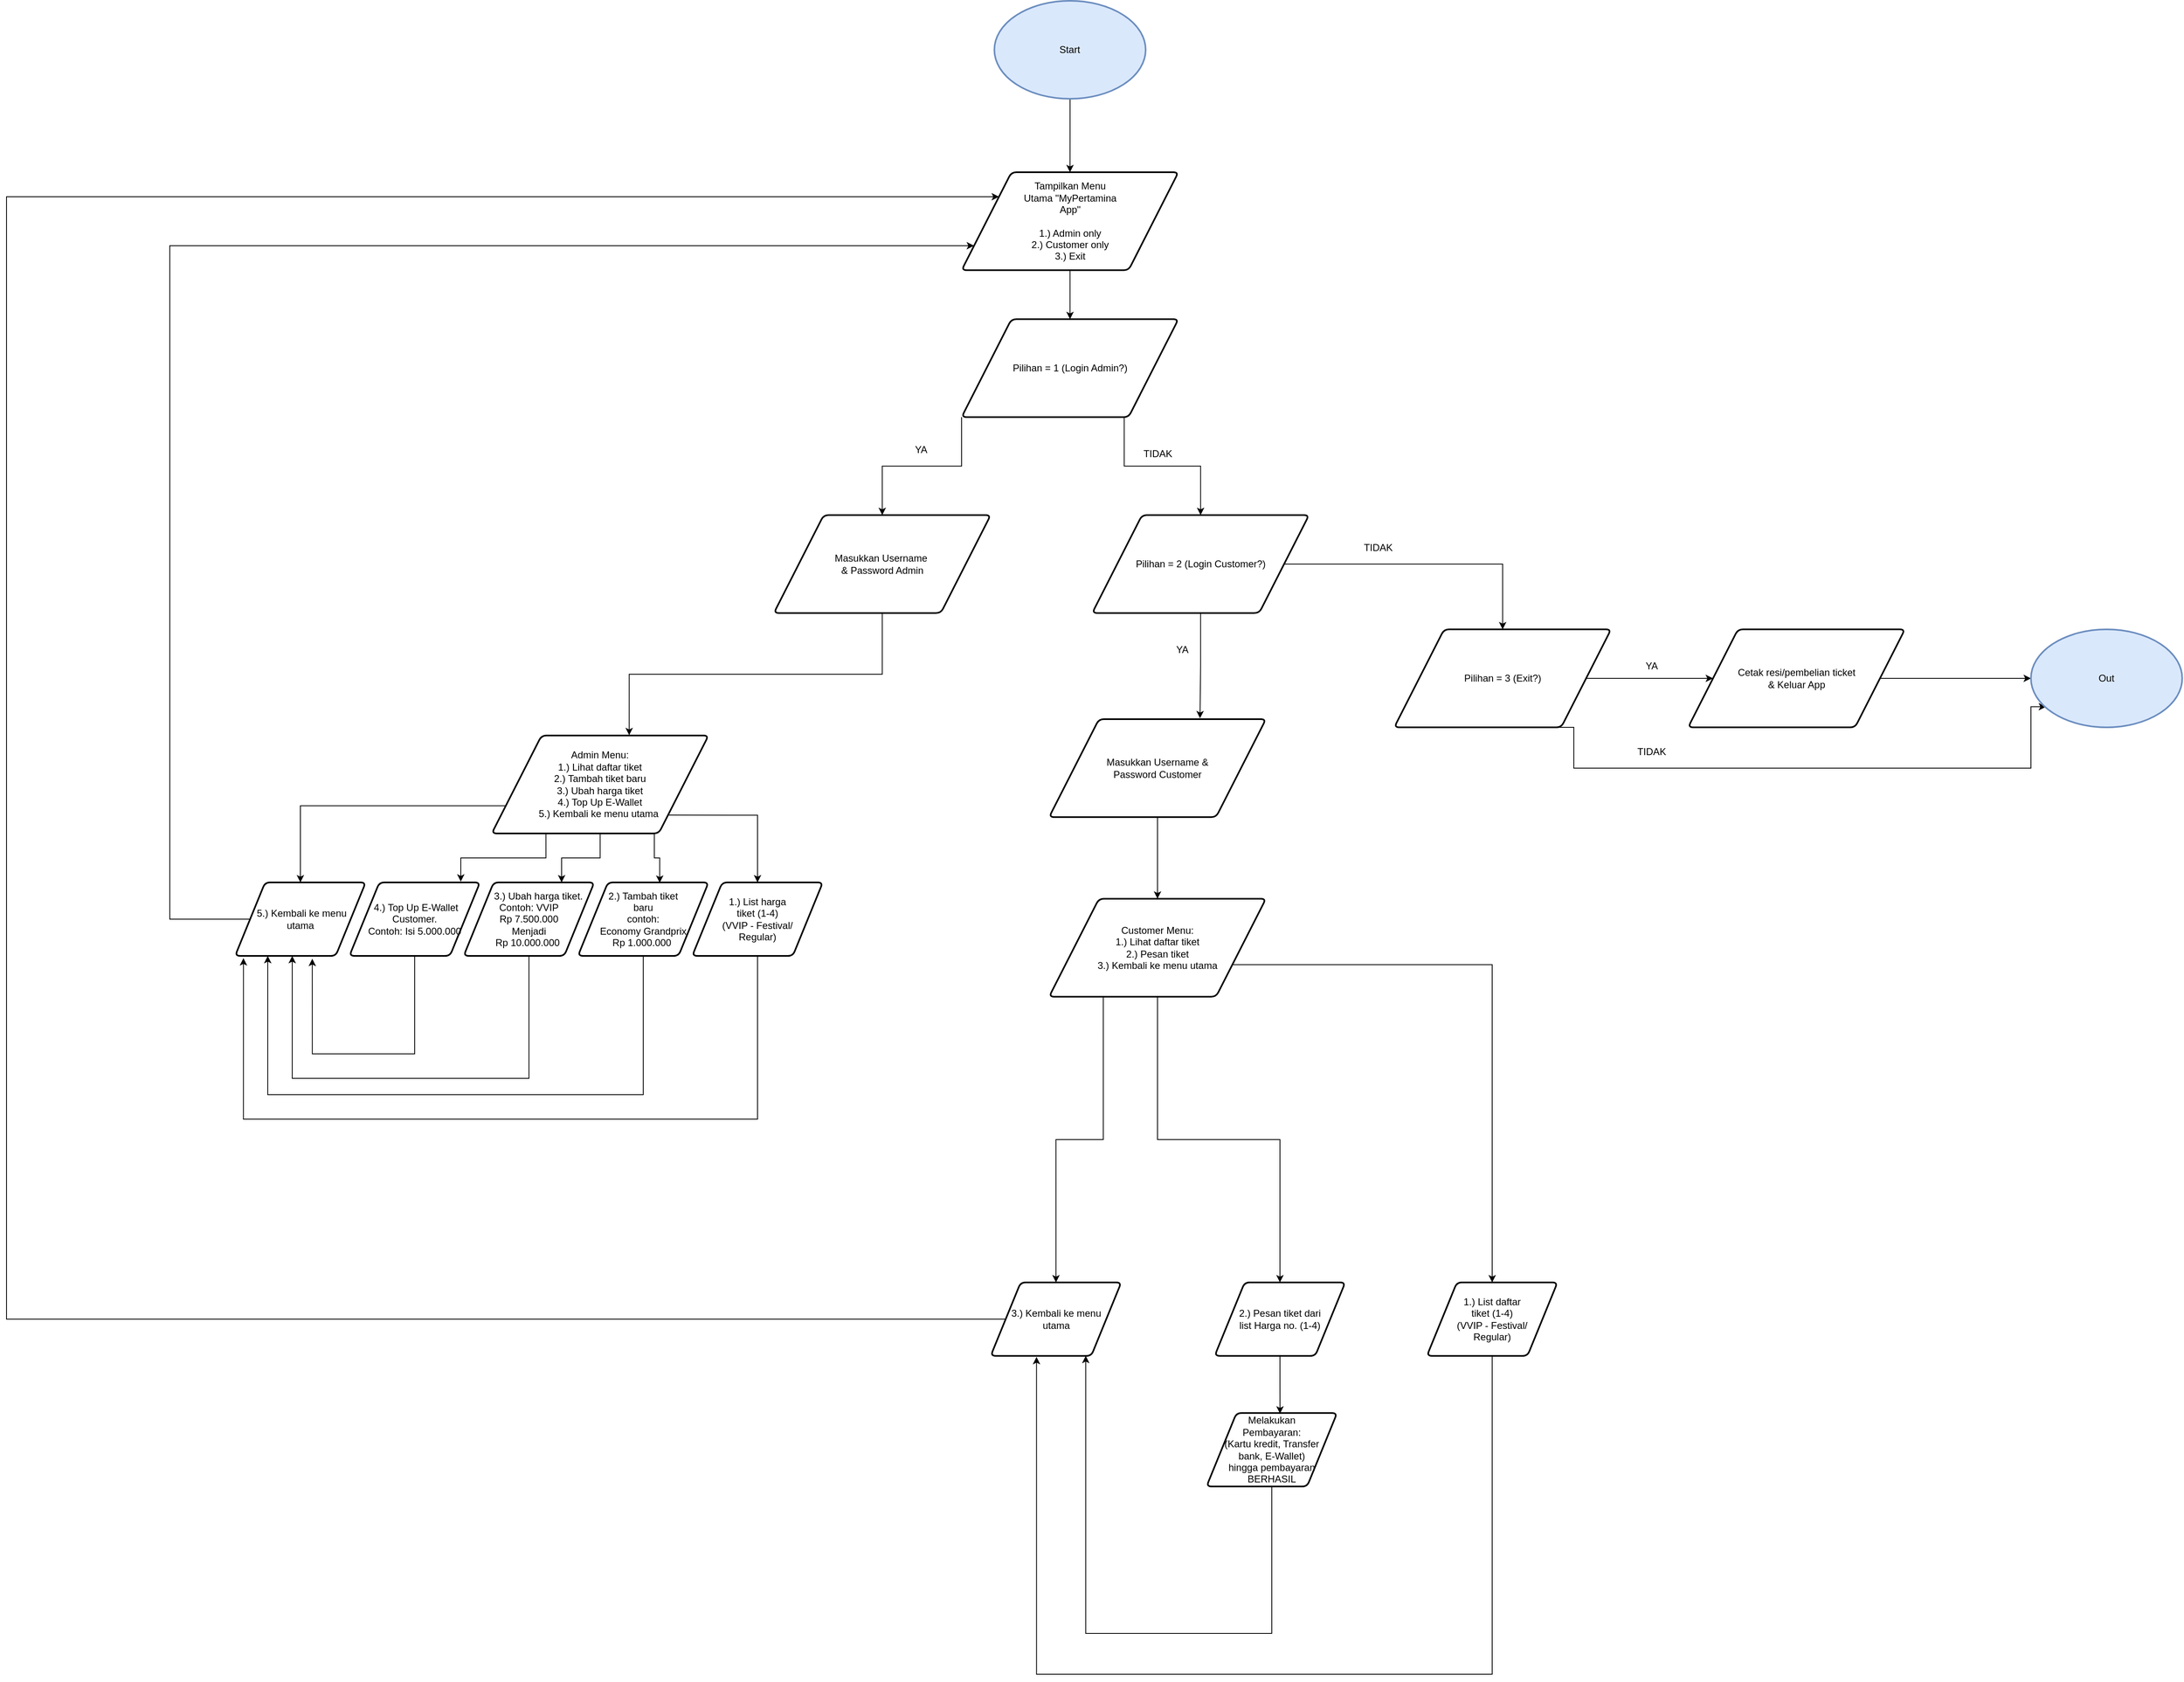 <mxfile version="20.8.16" type="device"><diagram name="Page-1" id="kOrlYjlPVnlYwQjJGmLH"><mxGraphModel dx="5900" dy="3584" grid="1" gridSize="10" guides="1" tooltips="1" connect="0" arrows="1" fold="1" page="1" pageScale="1" pageWidth="850" pageHeight="1100" math="0" shadow="0"><root><mxCell id="0"/><mxCell id="1" parent="0"/><mxCell id="5jdoe6HB3cyYLx1hneLK-4" value="" style="edgeStyle=orthogonalEdgeStyle;rounded=0;orthogonalLoop=1;jettySize=auto;html=1;" parent="1" source="amdFAWoMcjynPx5bsa2v-1" target="5jdoe6HB3cyYLx1hneLK-3" edge="1"><mxGeometry relative="1" as="geometry"/></mxCell><mxCell id="amdFAWoMcjynPx5bsa2v-1" value="Start" style="strokeWidth=2;html=1;shape=mxgraph.flowchart.start_1;whiteSpace=wrap;fillColor=#dae8fc;strokeColor=#6c8ebf;" parent="1" vertex="1"><mxGeometry x="250.15" y="-90" width="185.31" height="120" as="geometry"/></mxCell><mxCell id="dflv_bRkuYlxOVRsaLtj-6" style="edgeStyle=orthogonalEdgeStyle;rounded=0;orthogonalLoop=1;jettySize=auto;html=1;exitX=0.5;exitY=1;exitDx=0;exitDy=0;" edge="1" parent="1" source="5jdoe6HB3cyYLx1hneLK-3" target="dflv_bRkuYlxOVRsaLtj-4"><mxGeometry relative="1" as="geometry"/></mxCell><mxCell id="5jdoe6HB3cyYLx1hneLK-3" value="Tampilkan Menu&lt;br&gt;Utama &quot;MyPertamina&lt;br&gt;App&quot;&lt;br&gt;&lt;br&gt;1.) Admin only&lt;br&gt;2.) Customer only&lt;br&gt;3.) Exit" style="shape=parallelogram;html=1;strokeWidth=2;perimeter=parallelogramPerimeter;whiteSpace=wrap;rounded=1;arcSize=12;size=0.23;" parent="1" vertex="1"><mxGeometry x="210" y="120" width="265.62" height="120" as="geometry"/></mxCell><mxCell id="dflv_bRkuYlxOVRsaLtj-10" style="edgeStyle=orthogonalEdgeStyle;rounded=0;orthogonalLoop=1;jettySize=auto;html=1;exitX=0;exitY=1;exitDx=0;exitDy=0;" edge="1" parent="1" source="dflv_bRkuYlxOVRsaLtj-4" target="dflv_bRkuYlxOVRsaLtj-8"><mxGeometry relative="1" as="geometry"/></mxCell><mxCell id="dflv_bRkuYlxOVRsaLtj-11" style="edgeStyle=orthogonalEdgeStyle;rounded=0;orthogonalLoop=1;jettySize=auto;html=1;exitX=0.75;exitY=1;exitDx=0;exitDy=0;" edge="1" parent="1" source="dflv_bRkuYlxOVRsaLtj-4" target="dflv_bRkuYlxOVRsaLtj-9"><mxGeometry relative="1" as="geometry"/></mxCell><mxCell id="dflv_bRkuYlxOVRsaLtj-4" value="Pilihan = 1 (Login Admin?)" style="shape=parallelogram;html=1;strokeWidth=2;perimeter=parallelogramPerimeter;whiteSpace=wrap;rounded=1;arcSize=12;size=0.23;" vertex="1" parent="1"><mxGeometry x="210" y="300" width="265.62" height="120" as="geometry"/></mxCell><mxCell id="dflv_bRkuYlxOVRsaLtj-17" style="edgeStyle=orthogonalEdgeStyle;rounded=0;orthogonalLoop=1;jettySize=auto;html=1;exitX=0.5;exitY=1;exitDx=0;exitDy=0;entryX=0.634;entryY=-0.003;entryDx=0;entryDy=0;entryPerimeter=0;" edge="1" parent="1" source="dflv_bRkuYlxOVRsaLtj-8" target="dflv_bRkuYlxOVRsaLtj-15"><mxGeometry relative="1" as="geometry"/></mxCell><mxCell id="dflv_bRkuYlxOVRsaLtj-8" value="Masukkan Username&amp;nbsp;&lt;br&gt;&amp;amp; Password Admin" style="shape=parallelogram;html=1;strokeWidth=2;perimeter=parallelogramPerimeter;whiteSpace=wrap;rounded=1;arcSize=12;size=0.23;" vertex="1" parent="1"><mxGeometry x="-20" y="540" width="265.62" height="120" as="geometry"/></mxCell><mxCell id="dflv_bRkuYlxOVRsaLtj-20" style="edgeStyle=orthogonalEdgeStyle;rounded=0;orthogonalLoop=1;jettySize=auto;html=1;exitX=1;exitY=0.5;exitDx=0;exitDy=0;" edge="1" parent="1" source="dflv_bRkuYlxOVRsaLtj-9" target="dflv_bRkuYlxOVRsaLtj-19"><mxGeometry relative="1" as="geometry"/></mxCell><mxCell id="dflv_bRkuYlxOVRsaLtj-69" style="edgeStyle=orthogonalEdgeStyle;rounded=0;orthogonalLoop=1;jettySize=auto;html=1;exitX=0.5;exitY=1;exitDx=0;exitDy=0;entryX=0.696;entryY=-0.009;entryDx=0;entryDy=0;entryPerimeter=0;" edge="1" parent="1" source="dflv_bRkuYlxOVRsaLtj-9" target="dflv_bRkuYlxOVRsaLtj-67"><mxGeometry relative="1" as="geometry"/></mxCell><mxCell id="dflv_bRkuYlxOVRsaLtj-9" value="Pilihan = 2 (Login Customer?)" style="shape=parallelogram;html=1;strokeWidth=2;perimeter=parallelogramPerimeter;whiteSpace=wrap;rounded=1;arcSize=12;size=0.23;" vertex="1" parent="1"><mxGeometry x="370" y="540" width="265.62" height="120" as="geometry"/></mxCell><mxCell id="dflv_bRkuYlxOVRsaLtj-12" value="TIDAK" style="text;html=1;align=center;verticalAlign=middle;resizable=0;points=[];autosize=1;strokeColor=none;fillColor=none;" vertex="1" parent="1"><mxGeometry x="420" y="450" width="60" height="30" as="geometry"/></mxCell><mxCell id="dflv_bRkuYlxOVRsaLtj-13" value="YA" style="text;html=1;align=center;verticalAlign=middle;resizable=0;points=[];autosize=1;strokeColor=none;fillColor=none;" vertex="1" parent="1"><mxGeometry x="140" y="445" width="40" height="30" as="geometry"/></mxCell><mxCell id="dflv_bRkuYlxOVRsaLtj-63" style="edgeStyle=orthogonalEdgeStyle;rounded=0;orthogonalLoop=1;jettySize=auto;html=1;exitX=0.25;exitY=1;exitDx=0;exitDy=0;entryX=0.5;entryY=0;entryDx=0;entryDy=0;" edge="1" parent="1" source="dflv_bRkuYlxOVRsaLtj-14" target="dflv_bRkuYlxOVRsaLtj-59"><mxGeometry relative="1" as="geometry"/></mxCell><mxCell id="dflv_bRkuYlxOVRsaLtj-65" style="edgeStyle=orthogonalEdgeStyle;rounded=0;orthogonalLoop=1;jettySize=auto;html=1;exitX=1;exitY=0.75;exitDx=0;exitDy=0;" edge="1" parent="1" source="dflv_bRkuYlxOVRsaLtj-14" target="dflv_bRkuYlxOVRsaLtj-57"><mxGeometry relative="1" as="geometry"/></mxCell><mxCell id="dflv_bRkuYlxOVRsaLtj-66" style="edgeStyle=orthogonalEdgeStyle;rounded=0;orthogonalLoop=1;jettySize=auto;html=1;exitX=0.5;exitY=1;exitDx=0;exitDy=0;" edge="1" parent="1" source="dflv_bRkuYlxOVRsaLtj-14" target="dflv_bRkuYlxOVRsaLtj-58"><mxGeometry relative="1" as="geometry"/></mxCell><mxCell id="dflv_bRkuYlxOVRsaLtj-14" value="Customer Menu:&lt;br&gt;1.) Lihat daftar tiket&lt;br&gt;2.) Pesan tiket&lt;br&gt;3.) Kembali ke menu utama" style="shape=parallelogram;html=1;strokeWidth=2;perimeter=parallelogramPerimeter;whiteSpace=wrap;rounded=1;arcSize=12;size=0.23;" vertex="1" parent="1"><mxGeometry x="317.19" y="1010" width="265.62" height="120" as="geometry"/></mxCell><mxCell id="dflv_bRkuYlxOVRsaLtj-43" style="edgeStyle=orthogonalEdgeStyle;rounded=0;orthogonalLoop=1;jettySize=auto;html=1;exitX=1;exitY=1;exitDx=0;exitDy=0;" edge="1" parent="1" source="dflv_bRkuYlxOVRsaLtj-15" target="dflv_bRkuYlxOVRsaLtj-38"><mxGeometry relative="1" as="geometry"><Array as="points"><mxPoint x="-40" y="908"/></Array></mxGeometry></mxCell><mxCell id="dflv_bRkuYlxOVRsaLtj-44" style="edgeStyle=orthogonalEdgeStyle;rounded=0;orthogonalLoop=1;jettySize=auto;html=1;exitX=0.75;exitY=1;exitDx=0;exitDy=0;entryX=0.626;entryY=0.005;entryDx=0;entryDy=0;entryPerimeter=0;" edge="1" parent="1" source="dflv_bRkuYlxOVRsaLtj-15" target="dflv_bRkuYlxOVRsaLtj-34"><mxGeometry relative="1" as="geometry"/></mxCell><mxCell id="dflv_bRkuYlxOVRsaLtj-45" style="edgeStyle=orthogonalEdgeStyle;rounded=0;orthogonalLoop=1;jettySize=auto;html=1;exitX=0.5;exitY=1;exitDx=0;exitDy=0;entryX=0.75;entryY=0;entryDx=0;entryDy=0;" edge="1" parent="1" source="dflv_bRkuYlxOVRsaLtj-15" target="dflv_bRkuYlxOVRsaLtj-36"><mxGeometry relative="1" as="geometry"/></mxCell><mxCell id="dflv_bRkuYlxOVRsaLtj-46" style="edgeStyle=orthogonalEdgeStyle;rounded=0;orthogonalLoop=1;jettySize=auto;html=1;exitX=0.25;exitY=1;exitDx=0;exitDy=0;entryX=0.853;entryY=-0.011;entryDx=0;entryDy=0;entryPerimeter=0;" edge="1" parent="1" source="dflv_bRkuYlxOVRsaLtj-15" target="dflv_bRkuYlxOVRsaLtj-37"><mxGeometry relative="1" as="geometry"/></mxCell><mxCell id="dflv_bRkuYlxOVRsaLtj-49" style="edgeStyle=orthogonalEdgeStyle;rounded=0;orthogonalLoop=1;jettySize=auto;html=1;exitX=0;exitY=0.75;exitDx=0;exitDy=0;" edge="1" parent="1" source="dflv_bRkuYlxOVRsaLtj-15" target="dflv_bRkuYlxOVRsaLtj-39"><mxGeometry relative="1" as="geometry"/></mxCell><mxCell id="dflv_bRkuYlxOVRsaLtj-15" value="Admin Menu:&lt;br&gt;1.) Lihat daftar tiket&lt;br&gt;2.) Tambah tiket baru&lt;br&gt;3.) Ubah harga tiket&lt;br&gt;4.) Top Up E-Wallet&lt;br&gt;5.) Kembali ke menu utama&amp;nbsp;" style="shape=parallelogram;html=1;strokeWidth=2;perimeter=parallelogramPerimeter;whiteSpace=wrap;rounded=1;arcSize=12;size=0.23;" vertex="1" parent="1"><mxGeometry x="-365.62" y="810" width="265.62" height="120" as="geometry"/></mxCell><mxCell id="dflv_bRkuYlxOVRsaLtj-26" style="edgeStyle=orthogonalEdgeStyle;rounded=0;orthogonalLoop=1;jettySize=auto;html=1;exitX=1;exitY=0.5;exitDx=0;exitDy=0;" edge="1" parent="1" source="dflv_bRkuYlxOVRsaLtj-18" target="dflv_bRkuYlxOVRsaLtj-25"><mxGeometry relative="1" as="geometry"/></mxCell><mxCell id="dflv_bRkuYlxOVRsaLtj-18" value="Cetak resi/pembelian ticket&lt;br&gt;&amp;amp; Keluar App" style="shape=parallelogram;html=1;strokeWidth=2;perimeter=parallelogramPerimeter;whiteSpace=wrap;rounded=1;arcSize=12;size=0.23;" vertex="1" parent="1"><mxGeometry x="1100" y="680" width="265.62" height="120" as="geometry"/></mxCell><mxCell id="dflv_bRkuYlxOVRsaLtj-23" style="edgeStyle=orthogonalEdgeStyle;rounded=0;orthogonalLoop=1;jettySize=auto;html=1;exitX=1;exitY=0.5;exitDx=0;exitDy=0;entryX=0;entryY=0.5;entryDx=0;entryDy=0;" edge="1" parent="1" source="dflv_bRkuYlxOVRsaLtj-19" target="dflv_bRkuYlxOVRsaLtj-18"><mxGeometry relative="1" as="geometry"/></mxCell><mxCell id="dflv_bRkuYlxOVRsaLtj-30" style="edgeStyle=orthogonalEdgeStyle;rounded=0;orthogonalLoop=1;jettySize=auto;html=1;exitX=0.5;exitY=1;exitDx=0;exitDy=0;entryX=0.1;entryY=0.79;entryDx=0;entryDy=0;entryPerimeter=0;" edge="1" parent="1" source="dflv_bRkuYlxOVRsaLtj-19" target="dflv_bRkuYlxOVRsaLtj-25"><mxGeometry relative="1" as="geometry"><mxPoint x="1520" y="800" as="targetPoint"/><Array as="points"><mxPoint x="960" y="800"/><mxPoint x="960" y="850"/><mxPoint x="1520" y="850"/><mxPoint x="1520" y="775"/></Array></mxGeometry></mxCell><mxCell id="dflv_bRkuYlxOVRsaLtj-19" value="Pilihan = 3 (Exit?)" style="shape=parallelogram;html=1;strokeWidth=2;perimeter=parallelogramPerimeter;whiteSpace=wrap;rounded=1;arcSize=12;size=0.23;" vertex="1" parent="1"><mxGeometry x="740" y="680" width="265.62" height="120" as="geometry"/></mxCell><mxCell id="dflv_bRkuYlxOVRsaLtj-21" value="YA" style="text;html=1;align=center;verticalAlign=middle;resizable=0;points=[];autosize=1;strokeColor=none;fillColor=none;" vertex="1" parent="1"><mxGeometry x="460" y="690" width="40" height="30" as="geometry"/></mxCell><mxCell id="dflv_bRkuYlxOVRsaLtj-22" value="TIDAK" style="text;html=1;align=center;verticalAlign=middle;resizable=0;points=[];autosize=1;strokeColor=none;fillColor=none;" vertex="1" parent="1"><mxGeometry x="690" y="565" width="60" height="30" as="geometry"/></mxCell><mxCell id="dflv_bRkuYlxOVRsaLtj-25" value="Out" style="strokeWidth=2;html=1;shape=mxgraph.flowchart.start_1;whiteSpace=wrap;fillColor=#dae8fc;strokeColor=#6c8ebf;" vertex="1" parent="1"><mxGeometry x="1520" y="680" width="185.31" height="120" as="geometry"/></mxCell><mxCell id="dflv_bRkuYlxOVRsaLtj-27" value="YA" style="text;html=1;align=center;verticalAlign=middle;resizable=0;points=[];autosize=1;strokeColor=none;fillColor=none;" vertex="1" parent="1"><mxGeometry x="1035" y="710" width="40" height="30" as="geometry"/></mxCell><mxCell id="dflv_bRkuYlxOVRsaLtj-33" value="TIDAK" style="text;html=1;align=center;verticalAlign=middle;resizable=0;points=[];autosize=1;strokeColor=none;fillColor=none;" vertex="1" parent="1"><mxGeometry x="1025" y="815" width="60" height="30" as="geometry"/></mxCell><mxCell id="dflv_bRkuYlxOVRsaLtj-51" style="edgeStyle=orthogonalEdgeStyle;rounded=0;orthogonalLoop=1;jettySize=auto;html=1;exitX=0.5;exitY=1;exitDx=0;exitDy=0;" edge="1" parent="1" source="dflv_bRkuYlxOVRsaLtj-34" target="dflv_bRkuYlxOVRsaLtj-39"><mxGeometry relative="1" as="geometry"><mxPoint x="-580" y="1363.636" as="targetPoint"/><Array as="points"><mxPoint x="-180" y="1250"/><mxPoint x="-640" y="1250"/></Array></mxGeometry></mxCell><mxCell id="dflv_bRkuYlxOVRsaLtj-34" value="2.) Tambah tiket&lt;br&gt;baru&lt;br&gt;contoh: &lt;br&gt;Economy Grandprix&lt;br&gt;Rp 1.000.000&amp;nbsp;" style="shape=parallelogram;html=1;strokeWidth=2;perimeter=parallelogramPerimeter;whiteSpace=wrap;rounded=1;arcSize=12;size=0.23;" vertex="1" parent="1"><mxGeometry x="-260" y="990" width="160" height="90" as="geometry"/></mxCell><mxCell id="dflv_bRkuYlxOVRsaLtj-52" style="edgeStyle=orthogonalEdgeStyle;rounded=0;orthogonalLoop=1;jettySize=auto;html=1;exitX=0.5;exitY=1;exitDx=0;exitDy=0;" edge="1" parent="1" source="dflv_bRkuYlxOVRsaLtj-36" target="dflv_bRkuYlxOVRsaLtj-39"><mxGeometry relative="1" as="geometry"><mxPoint x="-620" y="1140" as="targetPoint"/><Array as="points"><mxPoint x="-320" y="1230"/><mxPoint x="-610" y="1230"/></Array></mxGeometry></mxCell><mxCell id="dflv_bRkuYlxOVRsaLtj-36" value="&amp;nbsp; &amp;nbsp; &amp;nbsp; &amp;nbsp;3.) Ubah harga tiket.&lt;br&gt;Contoh: VVIP &lt;br&gt;Rp 7.500.000 &lt;br&gt;Menjadi &lt;br&gt;Rp 10.000.000&amp;nbsp;" style="shape=parallelogram;html=1;strokeWidth=2;perimeter=parallelogramPerimeter;whiteSpace=wrap;rounded=1;arcSize=12;size=0.23;" vertex="1" parent="1"><mxGeometry x="-400" y="990" width="160" height="90" as="geometry"/></mxCell><mxCell id="dflv_bRkuYlxOVRsaLtj-54" style="edgeStyle=orthogonalEdgeStyle;rounded=0;orthogonalLoop=1;jettySize=auto;html=1;exitX=0.5;exitY=1;exitDx=0;exitDy=0;entryX=0.591;entryY=1.039;entryDx=0;entryDy=0;entryPerimeter=0;" edge="1" parent="1" source="dflv_bRkuYlxOVRsaLtj-37" target="dflv_bRkuYlxOVRsaLtj-39"><mxGeometry relative="1" as="geometry"><mxPoint x="-530" y="1320" as="targetPoint"/><Array as="points"><mxPoint x="-460" y="1200"/><mxPoint x="-585" y="1200"/></Array></mxGeometry></mxCell><mxCell id="dflv_bRkuYlxOVRsaLtj-37" value="&amp;nbsp;4.) Top Up E-Wallet Customer.&lt;br&gt;Contoh: Isi 5.000.000" style="shape=parallelogram;html=1;strokeWidth=2;perimeter=parallelogramPerimeter;whiteSpace=wrap;rounded=1;arcSize=12;size=0.23;" vertex="1" parent="1"><mxGeometry x="-540" y="990" width="160" height="90" as="geometry"/></mxCell><mxCell id="dflv_bRkuYlxOVRsaLtj-50" style="edgeStyle=orthogonalEdgeStyle;rounded=0;orthogonalLoop=1;jettySize=auto;html=1;exitX=0.5;exitY=1;exitDx=0;exitDy=0;entryX=0.064;entryY=1.031;entryDx=0;entryDy=0;entryPerimeter=0;" edge="1" parent="1" source="dflv_bRkuYlxOVRsaLtj-38" target="dflv_bRkuYlxOVRsaLtj-39"><mxGeometry relative="1" as="geometry"><mxPoint x="-640" y="1240" as="targetPoint"/><Array as="points"><mxPoint x="-40" y="1280"/><mxPoint x="-670" y="1280"/></Array></mxGeometry></mxCell><mxCell id="dflv_bRkuYlxOVRsaLtj-38" value="1.) List harga&lt;br&gt;tiket (1-4)&lt;br&gt;(VVIP - Festival/&lt;br&gt;Regular)" style="shape=parallelogram;html=1;strokeWidth=2;perimeter=parallelogramPerimeter;whiteSpace=wrap;rounded=1;arcSize=12;size=0.23;" vertex="1" parent="1"><mxGeometry x="-120" y="990" width="160" height="90" as="geometry"/></mxCell><mxCell id="dflv_bRkuYlxOVRsaLtj-55" style="edgeStyle=orthogonalEdgeStyle;rounded=0;orthogonalLoop=1;jettySize=auto;html=1;exitX=0;exitY=0.5;exitDx=0;exitDy=0;" edge="1" parent="1" source="dflv_bRkuYlxOVRsaLtj-39" target="5jdoe6HB3cyYLx1hneLK-3"><mxGeometry relative="1" as="geometry"><mxPoint x="170" y="170" as="targetPoint"/><Array as="points"><mxPoint x="-760" y="1035"/><mxPoint x="-760" y="210"/></Array></mxGeometry></mxCell><mxCell id="dflv_bRkuYlxOVRsaLtj-39" value="&amp;nbsp;5.) Kembali ke menu &lt;br&gt;utama" style="shape=parallelogram;html=1;strokeWidth=2;perimeter=parallelogramPerimeter;whiteSpace=wrap;rounded=1;arcSize=12;size=0.23;" vertex="1" parent="1"><mxGeometry x="-680" y="990" width="160" height="90" as="geometry"/></mxCell><mxCell id="dflv_bRkuYlxOVRsaLtj-80" value="" style="edgeStyle=orthogonalEdgeStyle;rounded=0;orthogonalLoop=1;jettySize=auto;html=1;entryX=0.351;entryY=1.014;entryDx=0;entryDy=0;entryPerimeter=0;" edge="1" parent="1" source="dflv_bRkuYlxOVRsaLtj-57" target="dflv_bRkuYlxOVRsaLtj-59"><mxGeometry relative="1" as="geometry"><mxPoint x="301" y="1580" as="targetPoint"/><Array as="points"><mxPoint x="860" y="1960"/><mxPoint x="302" y="1960"/></Array></mxGeometry></mxCell><mxCell id="dflv_bRkuYlxOVRsaLtj-57" value="1.) List daftar &lt;br&gt;tiket (1-4)&lt;br&gt;(VVIP - Festival/&lt;br&gt;Regular)" style="shape=parallelogram;html=1;strokeWidth=2;perimeter=parallelogramPerimeter;whiteSpace=wrap;rounded=1;arcSize=12;size=0.23;" vertex="1" parent="1"><mxGeometry x="780" y="1480" width="160" height="90" as="geometry"/></mxCell><mxCell id="dflv_bRkuYlxOVRsaLtj-75" style="edgeStyle=orthogonalEdgeStyle;rounded=0;orthogonalLoop=1;jettySize=auto;html=1;exitX=0.5;exitY=1;exitDx=0;exitDy=0;entryX=0.563;entryY=0.008;entryDx=0;entryDy=0;entryPerimeter=0;" edge="1" parent="1" source="dflv_bRkuYlxOVRsaLtj-58" target="dflv_bRkuYlxOVRsaLtj-74"><mxGeometry relative="1" as="geometry"/></mxCell><mxCell id="dflv_bRkuYlxOVRsaLtj-58" value="2.) Pesan tiket dari &lt;br&gt;list Harga no. (1-4)" style="shape=parallelogram;html=1;strokeWidth=2;perimeter=parallelogramPerimeter;whiteSpace=wrap;rounded=1;arcSize=12;size=0.23;" vertex="1" parent="1"><mxGeometry x="520" y="1480" width="160" height="90" as="geometry"/></mxCell><mxCell id="dflv_bRkuYlxOVRsaLtj-82" value="" style="edgeStyle=orthogonalEdgeStyle;rounded=0;orthogonalLoop=1;jettySize=auto;html=1;" edge="1" parent="1" source="dflv_bRkuYlxOVRsaLtj-59" target="5jdoe6HB3cyYLx1hneLK-3"><mxGeometry relative="1" as="geometry"><mxPoint x="-180" y="80" as="targetPoint"/><Array as="points"><mxPoint x="-960" y="1525"/><mxPoint x="-960" y="150"/></Array></mxGeometry></mxCell><mxCell id="dflv_bRkuYlxOVRsaLtj-59" value="3.) Kembali ke menu&lt;br&gt;utama" style="shape=parallelogram;html=1;strokeWidth=2;perimeter=parallelogramPerimeter;whiteSpace=wrap;rounded=1;arcSize=12;size=0.23;" vertex="1" parent="1"><mxGeometry x="245.62" y="1480" width="160" height="90" as="geometry"/></mxCell><mxCell id="dflv_bRkuYlxOVRsaLtj-73" style="edgeStyle=orthogonalEdgeStyle;rounded=0;orthogonalLoop=1;jettySize=auto;html=1;exitX=0.5;exitY=1;exitDx=0;exitDy=0;" edge="1" parent="1" source="dflv_bRkuYlxOVRsaLtj-67" target="dflv_bRkuYlxOVRsaLtj-14"><mxGeometry relative="1" as="geometry"/></mxCell><mxCell id="dflv_bRkuYlxOVRsaLtj-67" value="Masukkan Username &amp;amp; &lt;br&gt;Password Customer" style="shape=parallelogram;html=1;strokeWidth=2;perimeter=parallelogramPerimeter;whiteSpace=wrap;rounded=1;arcSize=12;size=0.23;" vertex="1" parent="1"><mxGeometry x="317.19" y="790" width="265.62" height="120" as="geometry"/></mxCell><mxCell id="dflv_bRkuYlxOVRsaLtj-77" value="" style="edgeStyle=orthogonalEdgeStyle;rounded=0;orthogonalLoop=1;jettySize=auto;html=1;entryX=0.728;entryY=0.999;entryDx=0;entryDy=0;entryPerimeter=0;" edge="1" parent="1" source="dflv_bRkuYlxOVRsaLtj-74" target="dflv_bRkuYlxOVRsaLtj-59"><mxGeometry relative="1" as="geometry"><mxPoint x="390" y="1590" as="targetPoint"/><Array as="points"><mxPoint x="590" y="1910"/><mxPoint x="362" y="1910"/></Array></mxGeometry></mxCell><mxCell id="dflv_bRkuYlxOVRsaLtj-74" value="Melakukan &lt;br&gt;Pembayaran:&lt;br&gt;(Kartu kredit, Transfer&lt;br&gt;bank, E-Wallet)&lt;br&gt;hingga pembayaran&lt;br&gt;BERHASIL" style="shape=parallelogram;html=1;strokeWidth=2;perimeter=parallelogramPerimeter;whiteSpace=wrap;rounded=1;arcSize=12;size=0.23;" vertex="1" parent="1"><mxGeometry x="510" y="1640" width="160" height="90" as="geometry"/></mxCell></root></mxGraphModel></diagram></mxfile>